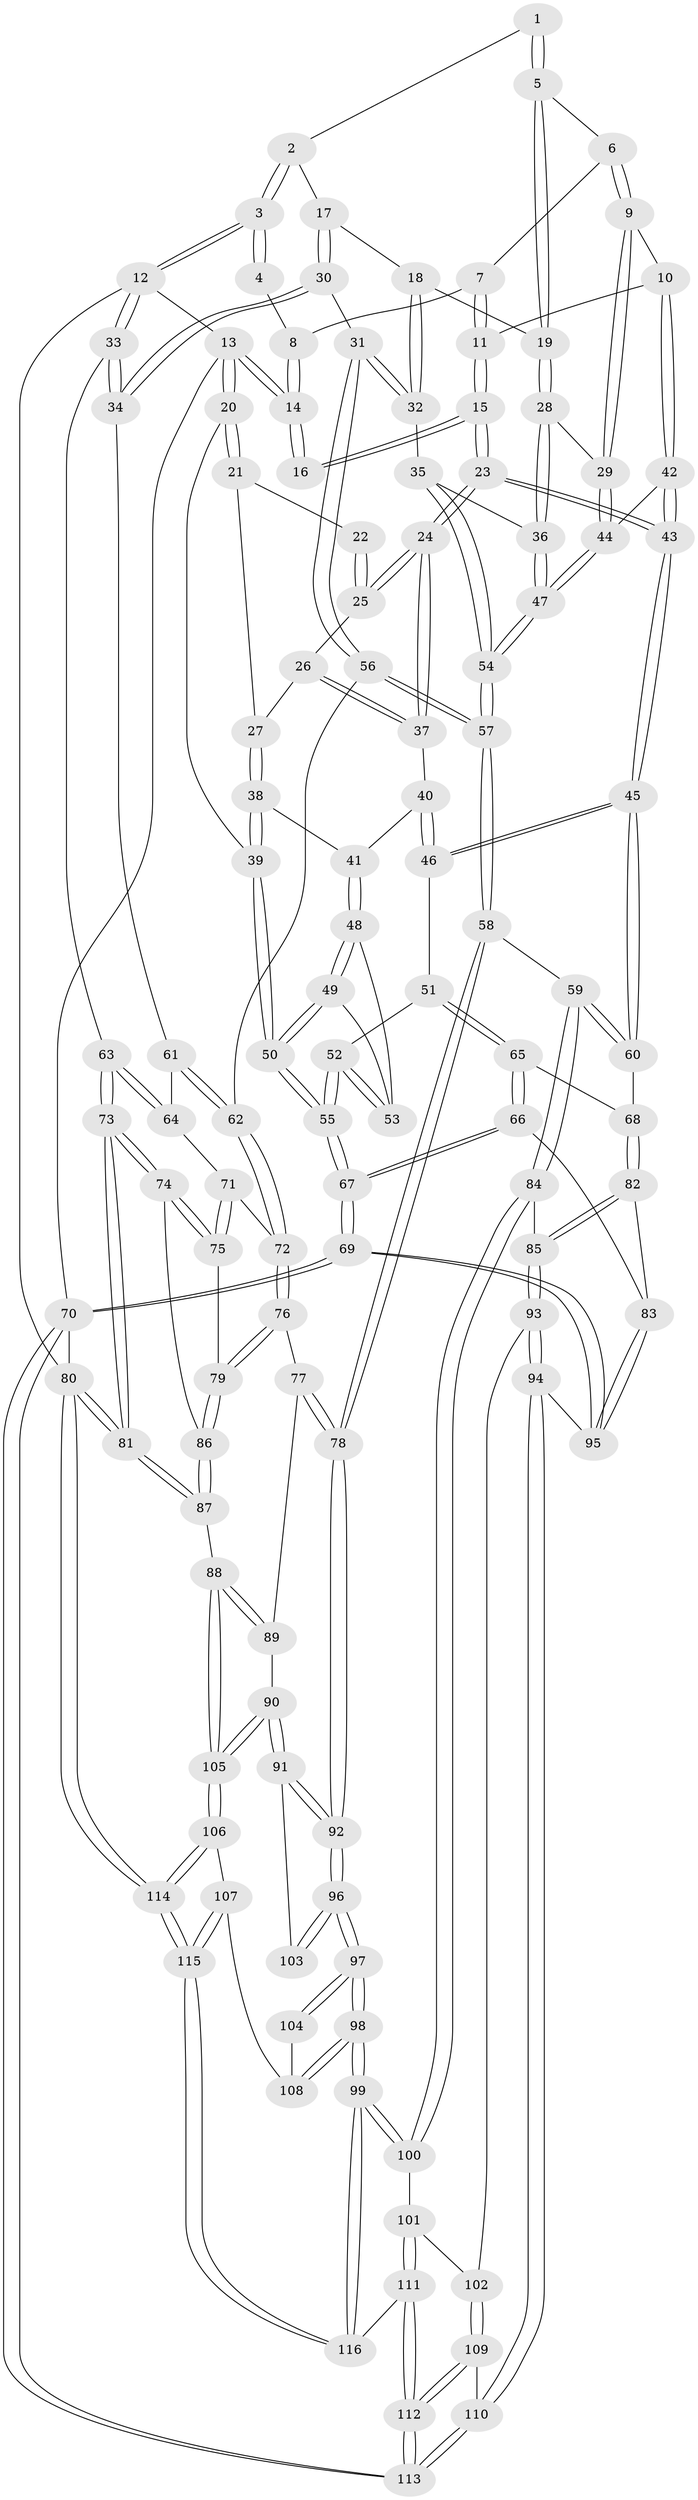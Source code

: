 // Generated by graph-tools (version 1.1) at 2025/38/03/09/25 02:38:53]
// undirected, 116 vertices, 287 edges
graph export_dot {
graph [start="1"]
  node [color=gray90,style=filled];
  1 [pos="+0.7259533187451597+0.015995241541281287"];
  2 [pos="+0.8784829370813125+0.059763549305600516"];
  3 [pos="+1+0"];
  4 [pos="+0.7050785246055714+0"];
  5 [pos="+0.688361079955625+0.10548583742789844"];
  6 [pos="+0.5008489834059954+0"];
  7 [pos="+0.4286516296526068+0"];
  8 [pos="+0.3807146815798776+0"];
  9 [pos="+0.5511607780255775+0.16990604685830651"];
  10 [pos="+0.5252161203513033+0.1810294722845351"];
  11 [pos="+0.46992362654944425+0.18271185573100857"];
  12 [pos="+1+0"];
  13 [pos="+0+0"];
  14 [pos="+0.3631585347256263+0"];
  15 [pos="+0.3445052531870106+0.27928339003955005"];
  16 [pos="+0.3442757323042055+0"];
  17 [pos="+0.8649104612694031+0.10959196067879608"];
  18 [pos="+0.7349478285971428+0.11969297080571088"];
  19 [pos="+0.6892428449779794+0.10871543517715553"];
  20 [pos="+0+0"];
  21 [pos="+0.02722838057732098+0.08295822548175016"];
  22 [pos="+0.21953913430292107+0.04194123093631576"];
  23 [pos="+0.3251498922074814+0.34800693981087105"];
  24 [pos="+0.2249228684019746+0.2399922803110666"];
  25 [pos="+0.17299635019767706+0.14101442164741265"];
  26 [pos="+0.09300669204328842+0.15567489897651748"];
  27 [pos="+0.09083521114084853+0.1554061385238489"];
  28 [pos="+0.6532621488172266+0.187925164647841"];
  29 [pos="+0.6168649844727888+0.20532265809567612"];
  30 [pos="+0.9088861444060101+0.2572811561681449"];
  31 [pos="+0.8973927531183673+0.2578889008629057"];
  32 [pos="+0.8130681606036564+0.25860757122982636"];
  33 [pos="+1+0.328859270635655"];
  34 [pos="+0.9406282962381596+0.2787323909681131"];
  35 [pos="+0.8037113913290406+0.2608685478301516"];
  36 [pos="+0.7134917011395123+0.2389448167998952"];
  37 [pos="+0.1250091849013858+0.23289069363850456"];
  38 [pos="+0.04372938726766468+0.22301453812586755"];
  39 [pos="+0+0.2850886167334645"];
  40 [pos="+0.11378700422051788+0.24551394242922348"];
  41 [pos="+0.08012588244529069+0.26122588531841695"];
  42 [pos="+0.48881694819612886+0.2890956261607987"];
  43 [pos="+0.3268929716542913+0.36456204531292374"];
  44 [pos="+0.5932869877047706+0.2719048881633818"];
  45 [pos="+0.32612405443421333+0.36886525152868965"];
  46 [pos="+0.22551323895618533+0.3951579339907438"];
  47 [pos="+0.6509233154200464+0.4203234999585919"];
  48 [pos="+0.08264435290318618+0.2814808142312211"];
  49 [pos="+0+0.2967858416261893"];
  50 [pos="+0+0.31909460402425704"];
  51 [pos="+0.20606931737262998+0.40147849067107916"];
  52 [pos="+0.10681239688849112+0.3361145788292006"];
  53 [pos="+0.09117873374906756+0.30386299155726815"];
  54 [pos="+0.6568012623493796+0.45437864693022445"];
  55 [pos="+0+0.3546265658977819"];
  56 [pos="+0.661281819375441+0.47634403554746574"];
  57 [pos="+0.6549832422638209+0.476880274334875"];
  58 [pos="+0.551352844346597+0.5868564846173171"];
  59 [pos="+0.5059335357996383+0.5886663642283732"];
  60 [pos="+0.3589810534590896+0.4163268571505688"];
  61 [pos="+0.8203414124549293+0.435526362606707"];
  62 [pos="+0.7405202493349341+0.4724285252944145"];
  63 [pos="+1+0.3730459598701031"];
  64 [pos="+0.9465865981647401+0.5086876372830867"];
  65 [pos="+0.06659045718711278+0.5245119029316774"];
  66 [pos="+0+0.5480094886739987"];
  67 [pos="+0+0.5474831111344851"];
  68 [pos="+0.16997230841881228+0.6442511650802639"];
  69 [pos="+0+1"];
  70 [pos="+0+1"];
  71 [pos="+0.9005196730590345+0.5733384318429098"];
  72 [pos="+0.8895052529220187+0.580245452495138"];
  73 [pos="+1+0.7146049644228115"];
  74 [pos="+1+0.697280655573632"];
  75 [pos="+1+0.6869454349112268"];
  76 [pos="+0.8478273100271236+0.6789175561426238"];
  77 [pos="+0.7478518027610558+0.6774491555971894"];
  78 [pos="+0.622212680849554+0.6521484277592503"];
  79 [pos="+0.8646358900110123+0.6961735244912858"];
  80 [pos="+1+1"];
  81 [pos="+1+0.8169472240442913"];
  82 [pos="+0.18528349851086093+0.6725264314486104"];
  83 [pos="+0.06300432048124324+0.7330995012892023"];
  84 [pos="+0.4994767753021401+0.5966783370180722"];
  85 [pos="+0.27415924755682586+0.7386771342567184"];
  86 [pos="+0.8799427742989251+0.7700183858314015"];
  87 [pos="+0.8878521635425033+0.8180976184168749"];
  88 [pos="+0.8553907260150594+0.8643075315298491"];
  89 [pos="+0.7746265655670826+0.7554431894962278"];
  90 [pos="+0.7781153780572929+0.8503830984551283"];
  91 [pos="+0.7695114378967263+0.8484412743724196"];
  92 [pos="+0.6495593205258452+0.7586575302882194"];
  93 [pos="+0.2710730496585375+0.7500941405346965"];
  94 [pos="+0.07248054662914041+0.8487652885465337"];
  95 [pos="+0.07210294217668325+0.8487012463688423"];
  96 [pos="+0.6367399442911695+0.8697474362605101"];
  97 [pos="+0.624488579588103+0.9469896411118408"];
  98 [pos="+0.6016430935742924+1"];
  99 [pos="+0.5317604678293886+1"];
  100 [pos="+0.47521556815092963+0.9326344491548827"];
  101 [pos="+0.28161539363770544+0.8065392819247923"];
  102 [pos="+0.28012553509939797+0.8044050398699448"];
  103 [pos="+0.7537698612886972+0.8597209686345471"];
  104 [pos="+0.7427100613280426+0.8690890971420255"];
  105 [pos="+0.8466646090379671+0.880095925480475"];
  106 [pos="+0.8472974034708493+0.8889950198908"];
  107 [pos="+0.788890940881244+0.9264695701484853"];
  108 [pos="+0.7260202725510521+0.9543937171863252"];
  109 [pos="+0.18717135898719664+0.9466047327357004"];
  110 [pos="+0.1304641235477559+0.9104228707371248"];
  111 [pos="+0.37678696474148465+1"];
  112 [pos="+0.27283417450914405+1"];
  113 [pos="+0+1"];
  114 [pos="+1+1"];
  115 [pos="+0.7705095220048938+1"];
  116 [pos="+0.524822687321171+1"];
  1 -- 2;
  1 -- 5;
  1 -- 5;
  2 -- 3;
  2 -- 3;
  2 -- 17;
  3 -- 4;
  3 -- 4;
  3 -- 12;
  3 -- 12;
  4 -- 8;
  5 -- 6;
  5 -- 19;
  5 -- 19;
  6 -- 7;
  6 -- 9;
  6 -- 9;
  7 -- 8;
  7 -- 11;
  7 -- 11;
  8 -- 14;
  8 -- 14;
  9 -- 10;
  9 -- 29;
  9 -- 29;
  10 -- 11;
  10 -- 42;
  10 -- 42;
  11 -- 15;
  11 -- 15;
  12 -- 13;
  12 -- 33;
  12 -- 33;
  12 -- 80;
  13 -- 14;
  13 -- 14;
  13 -- 20;
  13 -- 20;
  13 -- 70;
  14 -- 16;
  14 -- 16;
  15 -- 16;
  15 -- 16;
  15 -- 23;
  15 -- 23;
  17 -- 18;
  17 -- 30;
  17 -- 30;
  18 -- 19;
  18 -- 32;
  18 -- 32;
  19 -- 28;
  19 -- 28;
  20 -- 21;
  20 -- 21;
  20 -- 39;
  21 -- 22;
  21 -- 27;
  22 -- 25;
  22 -- 25;
  23 -- 24;
  23 -- 24;
  23 -- 43;
  23 -- 43;
  24 -- 25;
  24 -- 25;
  24 -- 37;
  24 -- 37;
  25 -- 26;
  26 -- 27;
  26 -- 37;
  26 -- 37;
  27 -- 38;
  27 -- 38;
  28 -- 29;
  28 -- 36;
  28 -- 36;
  29 -- 44;
  29 -- 44;
  30 -- 31;
  30 -- 34;
  30 -- 34;
  31 -- 32;
  31 -- 32;
  31 -- 56;
  31 -- 56;
  32 -- 35;
  33 -- 34;
  33 -- 34;
  33 -- 63;
  34 -- 61;
  35 -- 36;
  35 -- 54;
  35 -- 54;
  36 -- 47;
  36 -- 47;
  37 -- 40;
  38 -- 39;
  38 -- 39;
  38 -- 41;
  39 -- 50;
  39 -- 50;
  40 -- 41;
  40 -- 46;
  40 -- 46;
  41 -- 48;
  41 -- 48;
  42 -- 43;
  42 -- 43;
  42 -- 44;
  43 -- 45;
  43 -- 45;
  44 -- 47;
  44 -- 47;
  45 -- 46;
  45 -- 46;
  45 -- 60;
  45 -- 60;
  46 -- 51;
  47 -- 54;
  47 -- 54;
  48 -- 49;
  48 -- 49;
  48 -- 53;
  49 -- 50;
  49 -- 50;
  49 -- 53;
  50 -- 55;
  50 -- 55;
  51 -- 52;
  51 -- 65;
  51 -- 65;
  52 -- 53;
  52 -- 53;
  52 -- 55;
  52 -- 55;
  54 -- 57;
  54 -- 57;
  55 -- 67;
  55 -- 67;
  56 -- 57;
  56 -- 57;
  56 -- 62;
  57 -- 58;
  57 -- 58;
  58 -- 59;
  58 -- 78;
  58 -- 78;
  59 -- 60;
  59 -- 60;
  59 -- 84;
  59 -- 84;
  60 -- 68;
  61 -- 62;
  61 -- 62;
  61 -- 64;
  62 -- 72;
  62 -- 72;
  63 -- 64;
  63 -- 64;
  63 -- 73;
  63 -- 73;
  64 -- 71;
  65 -- 66;
  65 -- 66;
  65 -- 68;
  66 -- 67;
  66 -- 67;
  66 -- 83;
  67 -- 69;
  67 -- 69;
  68 -- 82;
  68 -- 82;
  69 -- 70;
  69 -- 70;
  69 -- 95;
  69 -- 95;
  70 -- 113;
  70 -- 113;
  70 -- 80;
  71 -- 72;
  71 -- 75;
  71 -- 75;
  72 -- 76;
  72 -- 76;
  73 -- 74;
  73 -- 74;
  73 -- 81;
  73 -- 81;
  74 -- 75;
  74 -- 75;
  74 -- 86;
  75 -- 79;
  76 -- 77;
  76 -- 79;
  76 -- 79;
  77 -- 78;
  77 -- 78;
  77 -- 89;
  78 -- 92;
  78 -- 92;
  79 -- 86;
  79 -- 86;
  80 -- 81;
  80 -- 81;
  80 -- 114;
  80 -- 114;
  81 -- 87;
  81 -- 87;
  82 -- 83;
  82 -- 85;
  82 -- 85;
  83 -- 95;
  83 -- 95;
  84 -- 85;
  84 -- 100;
  84 -- 100;
  85 -- 93;
  85 -- 93;
  86 -- 87;
  86 -- 87;
  87 -- 88;
  88 -- 89;
  88 -- 89;
  88 -- 105;
  88 -- 105;
  89 -- 90;
  90 -- 91;
  90 -- 91;
  90 -- 105;
  90 -- 105;
  91 -- 92;
  91 -- 92;
  91 -- 103;
  92 -- 96;
  92 -- 96;
  93 -- 94;
  93 -- 94;
  93 -- 102;
  94 -- 95;
  94 -- 110;
  94 -- 110;
  96 -- 97;
  96 -- 97;
  96 -- 103;
  96 -- 103;
  97 -- 98;
  97 -- 98;
  97 -- 104;
  97 -- 104;
  98 -- 99;
  98 -- 99;
  98 -- 108;
  98 -- 108;
  99 -- 100;
  99 -- 100;
  99 -- 116;
  99 -- 116;
  100 -- 101;
  101 -- 102;
  101 -- 111;
  101 -- 111;
  102 -- 109;
  102 -- 109;
  104 -- 108;
  105 -- 106;
  105 -- 106;
  106 -- 107;
  106 -- 114;
  106 -- 114;
  107 -- 108;
  107 -- 115;
  107 -- 115;
  109 -- 110;
  109 -- 112;
  109 -- 112;
  110 -- 113;
  110 -- 113;
  111 -- 112;
  111 -- 112;
  111 -- 116;
  112 -- 113;
  112 -- 113;
  114 -- 115;
  114 -- 115;
  115 -- 116;
  115 -- 116;
}
